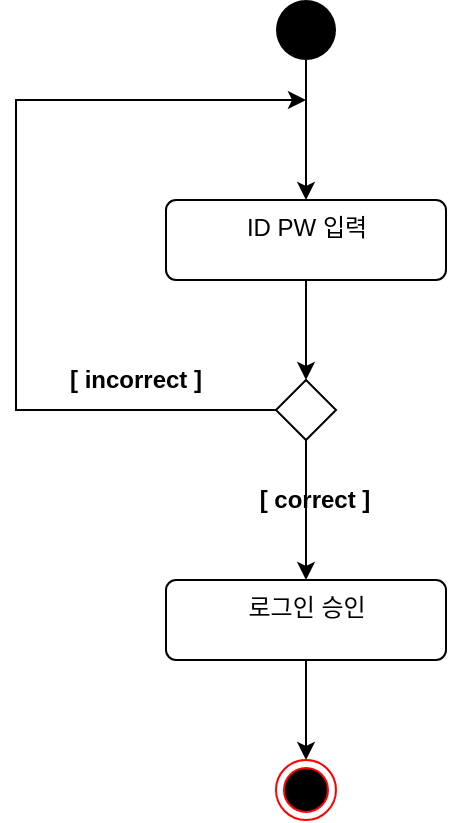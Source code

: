 <mxfile version="13.9.8" type="github">
  <diagram id="NmqKWssjPDx15Nkbc5sD" name="Page-1">
    <mxGraphModel dx="2062" dy="1097" grid="1" gridSize="10" guides="1" tooltips="1" connect="1" arrows="1" fold="1" page="1" pageScale="1" pageWidth="827" pageHeight="1169" math="0" shadow="0">
      <root>
        <mxCell id="0" />
        <mxCell id="1" parent="0" />
        <mxCell id="-ynPaNI8eGE4RfpZx3eB-3" style="edgeStyle=orthogonalEdgeStyle;rounded=0;orthogonalLoop=1;jettySize=auto;html=1;entryX=0.5;entryY=0;entryDx=0;entryDy=0;" edge="1" parent="1" source="-ynPaNI8eGE4RfpZx3eB-1" target="-ynPaNI8eGE4RfpZx3eB-2">
          <mxGeometry relative="1" as="geometry" />
        </mxCell>
        <mxCell id="-ynPaNI8eGE4RfpZx3eB-1" value="" style="ellipse;fillColor=#000000;strokeColor=none;" vertex="1" parent="1">
          <mxGeometry x="260" y="90" width="30" height="30" as="geometry" />
        </mxCell>
        <mxCell id="-ynPaNI8eGE4RfpZx3eB-6" style="edgeStyle=orthogonalEdgeStyle;rounded=0;orthogonalLoop=1;jettySize=auto;html=1;entryX=0.5;entryY=0;entryDx=0;entryDy=0;" edge="1" parent="1" source="-ynPaNI8eGE4RfpZx3eB-2" target="-ynPaNI8eGE4RfpZx3eB-5">
          <mxGeometry relative="1" as="geometry" />
        </mxCell>
        <mxCell id="-ynPaNI8eGE4RfpZx3eB-2" value="ID PW 입력" style="html=1;align=center;verticalAlign=top;rounded=1;absoluteArcSize=1;arcSize=10;dashed=0;" vertex="1" parent="1">
          <mxGeometry x="205" y="190" width="140" height="40" as="geometry" />
        </mxCell>
        <mxCell id="-ynPaNI8eGE4RfpZx3eB-12" style="edgeStyle=orthogonalEdgeStyle;rounded=0;orthogonalLoop=1;jettySize=auto;html=1;entryX=0.5;entryY=0;entryDx=0;entryDy=0;" edge="1" parent="1" source="-ynPaNI8eGE4RfpZx3eB-4" target="-ynPaNI8eGE4RfpZx3eB-11">
          <mxGeometry relative="1" as="geometry" />
        </mxCell>
        <mxCell id="-ynPaNI8eGE4RfpZx3eB-4" value="로그인 승인" style="html=1;align=center;verticalAlign=top;rounded=1;absoluteArcSize=1;arcSize=10;dashed=0;" vertex="1" parent="1">
          <mxGeometry x="205" y="380" width="140" height="40" as="geometry" />
        </mxCell>
        <mxCell id="-ynPaNI8eGE4RfpZx3eB-7" style="edgeStyle=orthogonalEdgeStyle;rounded=0;orthogonalLoop=1;jettySize=auto;html=1;" edge="1" parent="1" source="-ynPaNI8eGE4RfpZx3eB-5">
          <mxGeometry relative="1" as="geometry">
            <mxPoint x="275" y="140" as="targetPoint" />
            <Array as="points">
              <mxPoint x="130" y="295" />
            </Array>
          </mxGeometry>
        </mxCell>
        <mxCell id="-ynPaNI8eGE4RfpZx3eB-9" style="edgeStyle=orthogonalEdgeStyle;rounded=0;orthogonalLoop=1;jettySize=auto;html=1;entryX=0.5;entryY=0;entryDx=0;entryDy=0;" edge="1" parent="1" source="-ynPaNI8eGE4RfpZx3eB-5" target="-ynPaNI8eGE4RfpZx3eB-4">
          <mxGeometry relative="1" as="geometry" />
        </mxCell>
        <mxCell id="-ynPaNI8eGE4RfpZx3eB-5" value="" style="rhombus;" vertex="1" parent="1">
          <mxGeometry x="260" y="280" width="30" height="30" as="geometry" />
        </mxCell>
        <mxCell id="-ynPaNI8eGE4RfpZx3eB-8" value="&lt;b&gt;[ incorrect ]&lt;/b&gt;" style="text;html=1;strokeColor=none;fillColor=none;align=center;verticalAlign=middle;whiteSpace=wrap;rounded=0;" vertex="1" parent="1">
          <mxGeometry x="150" y="270" width="80" height="20" as="geometry" />
        </mxCell>
        <mxCell id="-ynPaNI8eGE4RfpZx3eB-10" value="&lt;b&gt;[ correct ]&lt;/b&gt;" style="text;html=1;strokeColor=none;fillColor=none;align=center;verticalAlign=middle;whiteSpace=wrap;rounded=0;" vertex="1" parent="1">
          <mxGeometry x="247.5" y="330" width="62.5" height="20" as="geometry" />
        </mxCell>
        <mxCell id="-ynPaNI8eGE4RfpZx3eB-11" value="" style="ellipse;html=1;shape=endState;fillColor=#000000;strokeColor=#ff0000;" vertex="1" parent="1">
          <mxGeometry x="260" y="470" width="30" height="30" as="geometry" />
        </mxCell>
      </root>
    </mxGraphModel>
  </diagram>
</mxfile>
